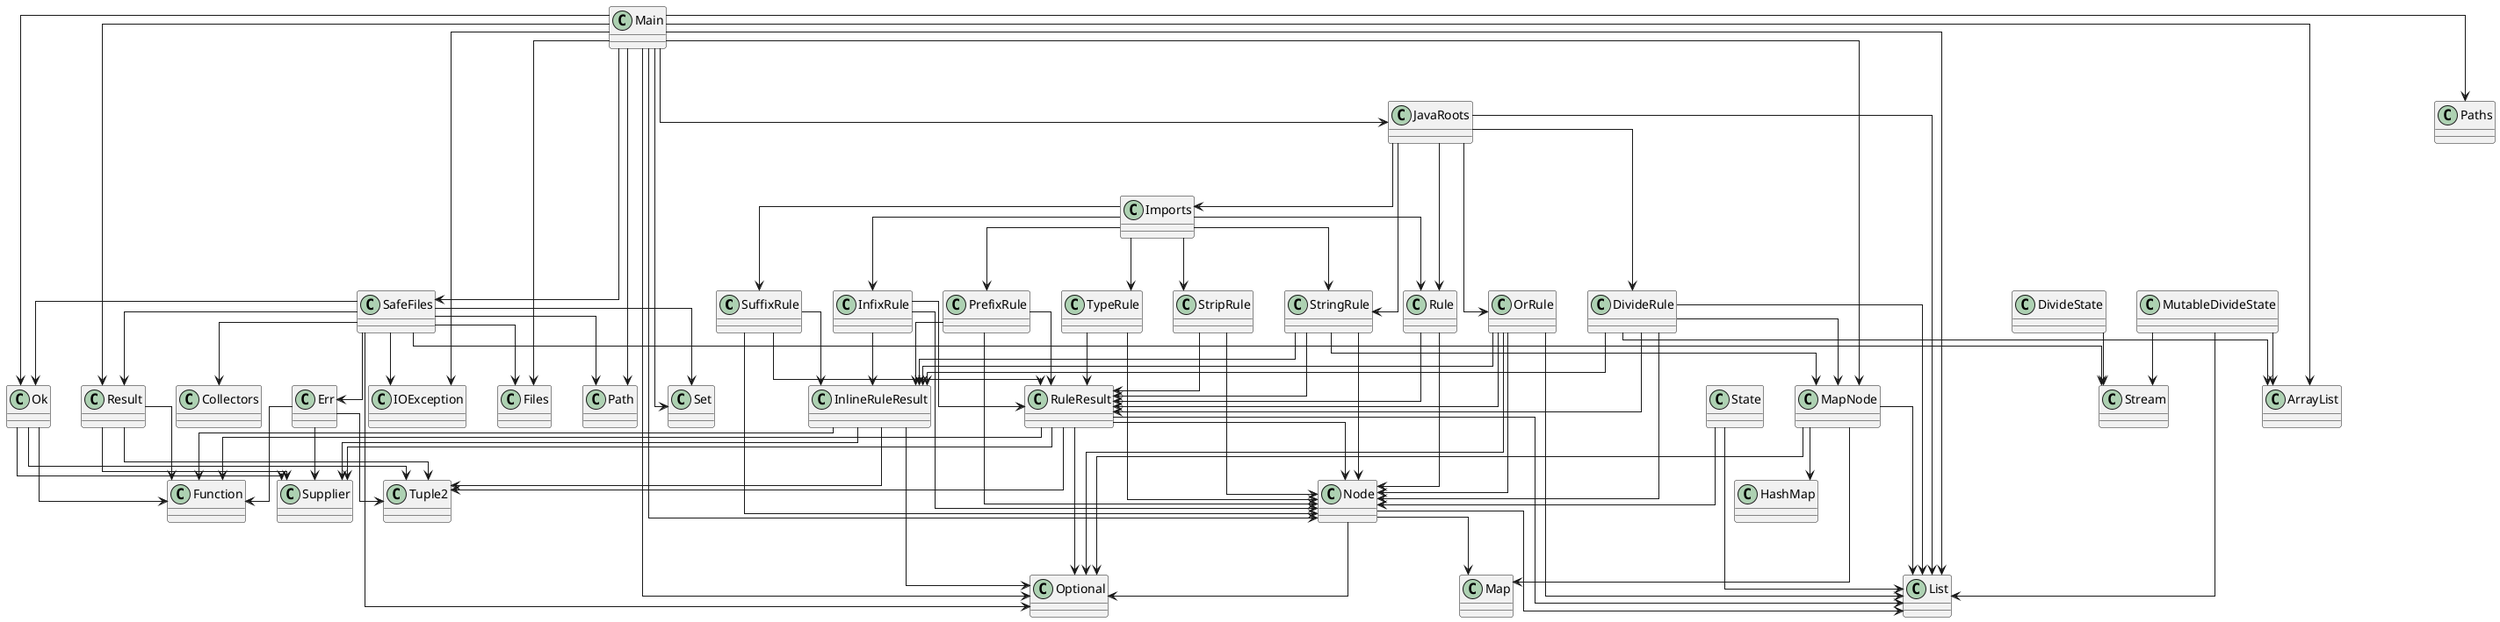 @startuml
skinparam linetype ortho
class SuffixRule
SuffixRule --> Node
SuffixRule --> InlineRuleResult
SuffixRule --> RuleResult
class InfixRule
InfixRule --> Node
InfixRule --> InlineRuleResult
InfixRule --> RuleResult
class OrRule
OrRule --> Node
OrRule --> InlineRuleResult
OrRule --> RuleResult
OrRule --> List
OrRule --> Optional
class DivideRule
DivideRule --> MapNode
DivideRule --> Node
DivideRule --> InlineRuleResult
DivideRule --> RuleResult
DivideRule --> ArrayList
DivideRule --> List
class Rule
Rule --> Node
Rule --> RuleResult
class SafeFiles
SafeFiles --> Err
SafeFiles --> Ok
SafeFiles --> Result
SafeFiles --> IOException
SafeFiles --> Files
SafeFiles --> Path
SafeFiles --> Optional
SafeFiles --> Set
SafeFiles --> Collectors
SafeFiles --> Stream
class RuleResult
RuleResult --> Tuple2
RuleResult --> Node
RuleResult --> List
RuleResult --> Optional
RuleResult --> Function
RuleResult --> Supplier
class Result
Result --> Tuple2
Result --> Function
Result --> Supplier
class Err
Err --> Tuple2
Err --> Function
Err --> Supplier
class PrefixRule
PrefixRule --> Node
PrefixRule --> InlineRuleResult
PrefixRule --> RuleResult
class StringRule
StringRule --> MapNode
StringRule --> Node
StringRule --> InlineRuleResult
StringRule --> RuleResult
class StripRule
StripRule --> Node
StripRule --> RuleResult
class Ok
Ok --> Tuple2
Ok --> Function
Ok --> Supplier
class Tuple2
class MapNode
MapNode --> HashMap
MapNode --> List
MapNode --> Map
MapNode --> Optional
class Imports
Imports --> InfixRule
Imports --> PrefixRule
Imports --> Rule
Imports --> StringRule
Imports --> StripRule
Imports --> SuffixRule
Imports --> TypeRule
class State
State --> Node
State --> List
class Node
Node --> List
Node --> Map
Node --> Optional
class Main
Main --> SafeFiles
Main --> Ok
Main --> Result
Main --> JavaRoots
Main --> MapNode
Main --> Node
Main --> IOException
Main --> Files
Main --> Path
Main --> Paths
Main --> ArrayList
Main --> List
Main --> Optional
Main --> Set
class MutableDivideState
MutableDivideState --> ArrayList
MutableDivideState --> List
MutableDivideState --> Stream
class TypeRule
TypeRule --> Node
TypeRule --> RuleResult
class JavaRoots
JavaRoots --> Imports
JavaRoots --> DivideRule
JavaRoots --> OrRule
JavaRoots --> Rule
JavaRoots --> StringRule
JavaRoots --> List
class DivideState
DivideState --> Stream
class InlineRuleResult
InlineRuleResult --> Tuple2
InlineRuleResult --> Optional
InlineRuleResult --> Function
InlineRuleResult --> Supplier
@enduml
